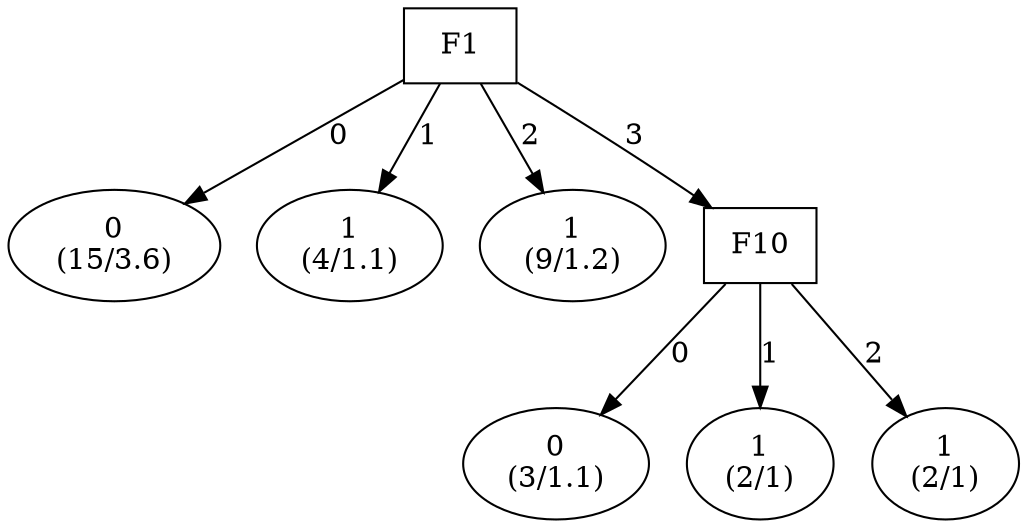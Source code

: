 digraph YaDT {
n0 [ shape=box, label="F1\n"]
n0 -> n1 [label="0"]
n1 [ shape=ellipse, label="0\n(15/3.6)"]
n0 -> n2 [label="1"]
n2 [ shape=ellipse, label="1\n(4/1.1)"]
n0 -> n3 [label="2"]
n3 [ shape=ellipse, label="1\n(9/1.2)"]
n0 -> n4 [label="3"]
n4 [ shape=box, label="F10\n"]
n4 -> n5 [label="0"]
n5 [ shape=ellipse, label="0\n(3/1.1)"]
n4 -> n6 [label="1"]
n6 [ shape=ellipse, label="1\n(2/1)"]
n4 -> n7 [label="2"]
n7 [ shape=ellipse, label="1\n(2/1)"]
}
